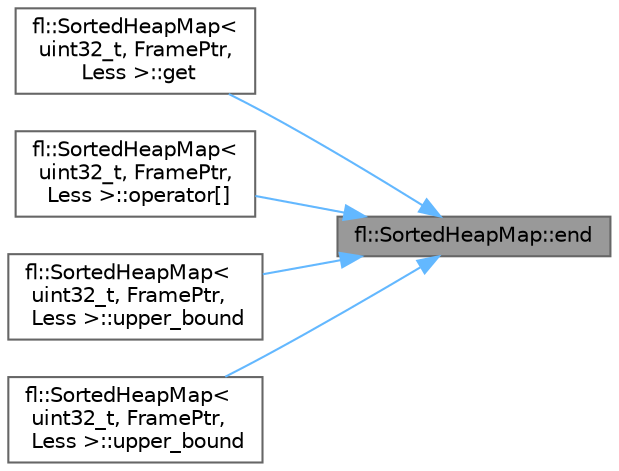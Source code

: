digraph "fl::SortedHeapMap::end"
{
 // INTERACTIVE_SVG=YES
 // LATEX_PDF_SIZE
  bgcolor="transparent";
  edge [fontname=Helvetica,fontsize=10,labelfontname=Helvetica,labelfontsize=10];
  node [fontname=Helvetica,fontsize=10,shape=box,height=0.2,width=0.4];
  rankdir="RL";
  Node1 [id="Node000001",label="fl::SortedHeapMap::end",height=0.2,width=0.4,color="gray40", fillcolor="grey60", style="filled", fontcolor="black",tooltip=" "];
  Node1 -> Node2 [id="edge1_Node000001_Node000002",dir="back",color="steelblue1",style="solid",tooltip=" "];
  Node2 [id="Node000002",label="fl::SortedHeapMap\<\l uint32_t, FramePtr,\l Less \>::get",height=0.2,width=0.4,color="grey40", fillcolor="white", style="filled",URL="$dc/d45/classfl_1_1_sorted_heap_map_a819b1b0aaf9f3d0e1f8c5eefd5a5dc6b.html#a819b1b0aaf9f3d0e1f8c5eefd5a5dc6b",tooltip=" "];
  Node1 -> Node3 [id="edge2_Node000001_Node000003",dir="back",color="steelblue1",style="solid",tooltip=" "];
  Node3 [id="Node000003",label="fl::SortedHeapMap\<\l uint32_t, FramePtr,\l Less \>::operator[]",height=0.2,width=0.4,color="grey40", fillcolor="white", style="filled",URL="$dc/d45/classfl_1_1_sorted_heap_map_aa0456e804f5fb889bfeb787db298dd9b.html#aa0456e804f5fb889bfeb787db298dd9b",tooltip=" "];
  Node1 -> Node4 [id="edge3_Node000001_Node000004",dir="back",color="steelblue1",style="solid",tooltip=" "];
  Node4 [id="Node000004",label="fl::SortedHeapMap\<\l uint32_t, FramePtr,\l Less \>::upper_bound",height=0.2,width=0.4,color="grey40", fillcolor="white", style="filled",URL="$dc/d45/classfl_1_1_sorted_heap_map_a00a4086c091642a295b4851790335c21.html#a00a4086c091642a295b4851790335c21",tooltip=" "];
  Node1 -> Node5 [id="edge4_Node000001_Node000005",dir="back",color="steelblue1",style="solid",tooltip=" "];
  Node5 [id="Node000005",label="fl::SortedHeapMap\<\l uint32_t, FramePtr,\l Less \>::upper_bound",height=0.2,width=0.4,color="grey40", fillcolor="white", style="filled",URL="$dc/d45/classfl_1_1_sorted_heap_map_a8319e38e8624d12beeae8f5b1df3ba7d.html#a8319e38e8624d12beeae8f5b1df3ba7d",tooltip=" "];
}
